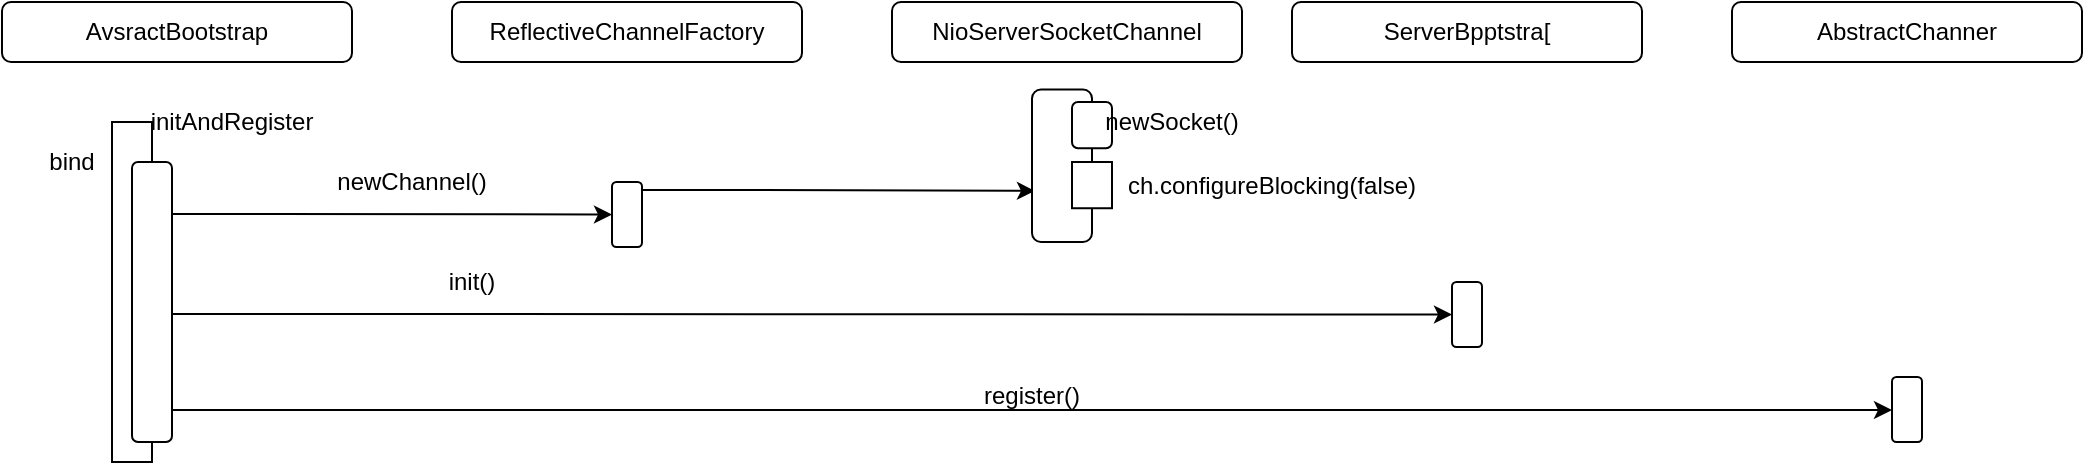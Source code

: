 <mxfile version="14.6.6" type="github">
  <diagram id="8FF5lJjAhrknQarmff5p" name="Page-1">
    <mxGraphModel dx="731" dy="403" grid="1" gridSize="10" guides="1" tooltips="1" connect="1" arrows="1" fold="1" page="1" pageScale="1" pageWidth="827" pageHeight="1169" math="0" shadow="0">
      <root>
        <mxCell id="0" />
        <mxCell id="1" parent="0" />
        <mxCell id="DH7vO2b5iAMv9_VvQ1jn-1" value="AvsractBootstrap" style="rounded=1;whiteSpace=wrap;html=1;" vertex="1" parent="1">
          <mxGeometry x="245" y="180" width="175" height="30" as="geometry" />
        </mxCell>
        <mxCell id="DH7vO2b5iAMv9_VvQ1jn-3" value="bind" style="text;html=1;strokeColor=none;fillColor=none;align=center;verticalAlign=middle;whiteSpace=wrap;rounded=0;" vertex="1" parent="1">
          <mxGeometry x="260" y="250" width="40" height="20" as="geometry" />
        </mxCell>
        <mxCell id="DH7vO2b5iAMv9_VvQ1jn-19" style="edgeStyle=orthogonalEdgeStyle;rounded=0;orthogonalLoop=1;jettySize=auto;html=1;entryX=0.5;entryY=1;entryDx=0;entryDy=0;" edge="1" parent="1" source="DH7vO2b5iAMv9_VvQ1jn-4" target="DH7vO2b5iAMv9_VvQ1jn-11">
          <mxGeometry relative="1" as="geometry">
            <Array as="points">
              <mxPoint x="380" y="286" />
              <mxPoint x="380" y="286" />
            </Array>
          </mxGeometry>
        </mxCell>
        <mxCell id="DH7vO2b5iAMv9_VvQ1jn-4" value="" style="rounded=0;whiteSpace=wrap;html=1;" vertex="1" parent="1">
          <mxGeometry x="300" y="240" width="20" height="170" as="geometry" />
        </mxCell>
        <mxCell id="DH7vO2b5iAMv9_VvQ1jn-23" style="edgeStyle=orthogonalEdgeStyle;rounded=0;orthogonalLoop=1;jettySize=auto;html=1;entryX=0.5;entryY=1;entryDx=0;entryDy=0;" edge="1" parent="1" source="DH7vO2b5iAMv9_VvQ1jn-5" target="DH7vO2b5iAMv9_VvQ1jn-18">
          <mxGeometry relative="1" as="geometry">
            <Array as="points">
              <mxPoint x="460" y="336" />
              <mxPoint x="460" y="336" />
            </Array>
          </mxGeometry>
        </mxCell>
        <mxCell id="DH7vO2b5iAMv9_VvQ1jn-36" style="edgeStyle=orthogonalEdgeStyle;rounded=0;orthogonalLoop=1;jettySize=auto;html=1;" edge="1" parent="1" source="DH7vO2b5iAMv9_VvQ1jn-5" target="DH7vO2b5iAMv9_VvQ1jn-34">
          <mxGeometry relative="1" as="geometry">
            <Array as="points">
              <mxPoint x="540" y="384" />
              <mxPoint x="540" y="384" />
            </Array>
          </mxGeometry>
        </mxCell>
        <mxCell id="DH7vO2b5iAMv9_VvQ1jn-5" value="" style="rounded=1;whiteSpace=wrap;html=1;" vertex="1" parent="1">
          <mxGeometry x="310" y="260" width="20" height="140" as="geometry" />
        </mxCell>
        <mxCell id="DH7vO2b5iAMv9_VvQ1jn-6" value="initAndRegister" style="text;html=1;strokeColor=none;fillColor=none;align=center;verticalAlign=middle;whiteSpace=wrap;rounded=0;" vertex="1" parent="1">
          <mxGeometry x="340" y="230" width="40" height="20" as="geometry" />
        </mxCell>
        <mxCell id="DH7vO2b5iAMv9_VvQ1jn-8" value="ReflectiveChannelFactory" style="rounded=1;whiteSpace=wrap;html=1;" vertex="1" parent="1">
          <mxGeometry x="470" y="180" width="175" height="30" as="geometry" />
        </mxCell>
        <mxCell id="DH7vO2b5iAMv9_VvQ1jn-32" style="edgeStyle=orthogonalEdgeStyle;rounded=0;orthogonalLoop=1;jettySize=auto;html=1;entryX=0.665;entryY=0.951;entryDx=0;entryDy=0;entryPerimeter=0;" edge="1" parent="1" source="DH7vO2b5iAMv9_VvQ1jn-11" target="DH7vO2b5iAMv9_VvQ1jn-26">
          <mxGeometry relative="1" as="geometry">
            <Array as="points">
              <mxPoint x="610" y="274" />
              <mxPoint x="610" y="274" />
            </Array>
          </mxGeometry>
        </mxCell>
        <mxCell id="DH7vO2b5iAMv9_VvQ1jn-11" value="" style="rounded=1;whiteSpace=wrap;html=1;direction=south;" vertex="1" parent="1">
          <mxGeometry x="550" y="270" width="15" height="32.5" as="geometry" />
        </mxCell>
        <mxCell id="DH7vO2b5iAMv9_VvQ1jn-17" value="ServerBpptstra[" style="rounded=1;whiteSpace=wrap;html=1;" vertex="1" parent="1">
          <mxGeometry x="890" y="180" width="175" height="30" as="geometry" />
        </mxCell>
        <mxCell id="DH7vO2b5iAMv9_VvQ1jn-18" value="" style="rounded=1;whiteSpace=wrap;html=1;direction=south;" vertex="1" parent="1">
          <mxGeometry x="970" y="320" width="15" height="32.5" as="geometry" />
        </mxCell>
        <mxCell id="DH7vO2b5iAMv9_VvQ1jn-20" value="newChannel()" style="text;html=1;strokeColor=none;fillColor=none;align=center;verticalAlign=middle;whiteSpace=wrap;rounded=0;" vertex="1" parent="1">
          <mxGeometry x="430" y="260" width="40" height="20" as="geometry" />
        </mxCell>
        <mxCell id="DH7vO2b5iAMv9_VvQ1jn-24" value="init()" style="text;html=1;strokeColor=none;fillColor=none;align=center;verticalAlign=middle;whiteSpace=wrap;rounded=0;" vertex="1" parent="1">
          <mxGeometry x="460" y="310" width="40" height="20" as="geometry" />
        </mxCell>
        <mxCell id="DH7vO2b5iAMv9_VvQ1jn-25" value="NioServerSocketChannel" style="rounded=1;whiteSpace=wrap;html=1;" vertex="1" parent="1">
          <mxGeometry x="690" y="180" width="175" height="30" as="geometry" />
        </mxCell>
        <mxCell id="DH7vO2b5iAMv9_VvQ1jn-26" value="" style="rounded=1;whiteSpace=wrap;html=1;direction=south;" vertex="1" parent="1">
          <mxGeometry x="760" y="223.75" width="30" height="76.25" as="geometry" />
        </mxCell>
        <mxCell id="DH7vO2b5iAMv9_VvQ1jn-28" value="" style="rounded=1;whiteSpace=wrap;html=1;direction=south;" vertex="1" parent="1">
          <mxGeometry x="780" y="230" width="20" height="23.12" as="geometry" />
        </mxCell>
        <mxCell id="DH7vO2b5iAMv9_VvQ1jn-29" value="newSocket()" style="text;html=1;strokeColor=none;fillColor=none;align=center;verticalAlign=middle;whiteSpace=wrap;rounded=0;" vertex="1" parent="1">
          <mxGeometry x="810" y="230" width="40" height="20" as="geometry" />
        </mxCell>
        <mxCell id="DH7vO2b5iAMv9_VvQ1jn-30" value="ch.configureBlocking(false)" style="text;html=1;strokeColor=none;fillColor=none;align=center;verticalAlign=middle;whiteSpace=wrap;rounded=0;" vertex="1" parent="1">
          <mxGeometry x="860" y="261.56" width="40" height="20" as="geometry" />
        </mxCell>
        <mxCell id="DH7vO2b5iAMv9_VvQ1jn-31" value="" style="rounded=1;whiteSpace=wrap;html=1;direction=south;arcSize=0;" vertex="1" parent="1">
          <mxGeometry x="780" y="260" width="20" height="23.12" as="geometry" />
        </mxCell>
        <mxCell id="DH7vO2b5iAMv9_VvQ1jn-33" value="AbstractChanner" style="rounded=1;whiteSpace=wrap;html=1;" vertex="1" parent="1">
          <mxGeometry x="1110" y="180" width="175" height="30" as="geometry" />
        </mxCell>
        <mxCell id="DH7vO2b5iAMv9_VvQ1jn-34" value="" style="rounded=1;whiteSpace=wrap;html=1;direction=south;" vertex="1" parent="1">
          <mxGeometry x="1190" y="367.5" width="15" height="32.5" as="geometry" />
        </mxCell>
        <mxCell id="DH7vO2b5iAMv9_VvQ1jn-37" value="register()" style="text;html=1;strokeColor=none;fillColor=none;align=center;verticalAlign=middle;whiteSpace=wrap;rounded=0;" vertex="1" parent="1">
          <mxGeometry x="730" y="367.5" width="60" height="18" as="geometry" />
        </mxCell>
      </root>
    </mxGraphModel>
  </diagram>
</mxfile>
